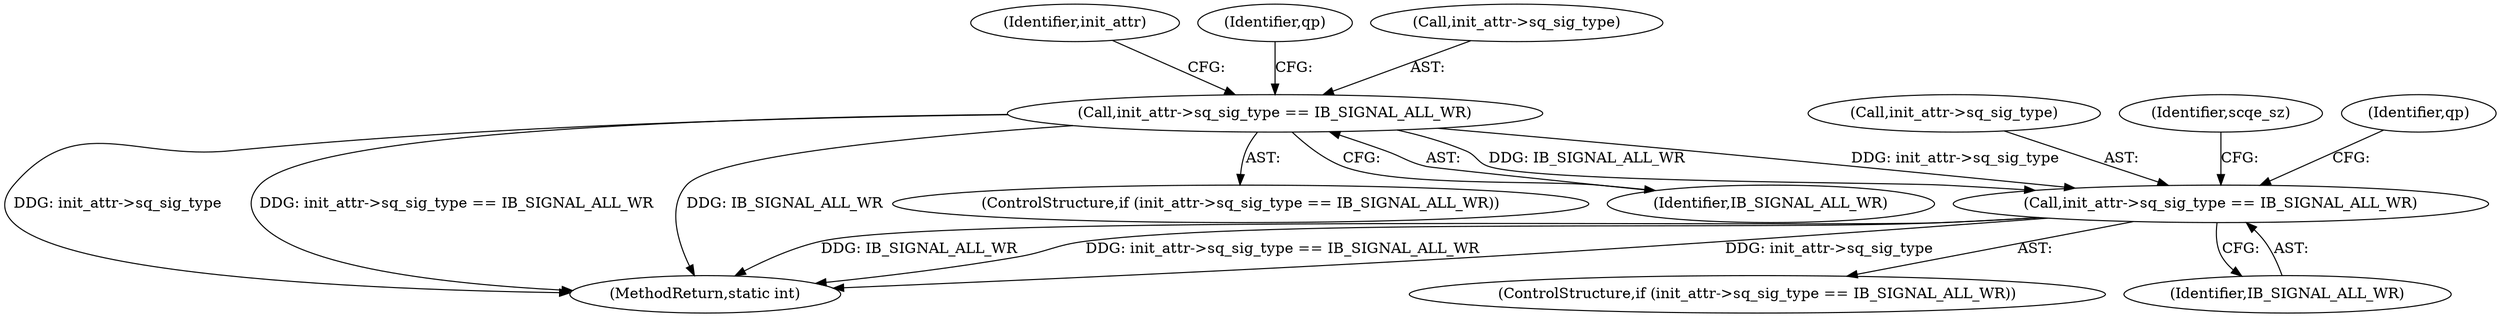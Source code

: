 digraph "0_linux_0625b4ba1a5d4703c7fb01c497bd6c156908af00@pointer" {
"1000895" [label="(Call,init_attr->sq_sig_type == IB_SIGNAL_ALL_WR)"];
"1000350" [label="(Call,init_attr->sq_sig_type == IB_SIGNAL_ALL_WR)"];
"1000896" [label="(Call,init_attr->sq_sig_type)"];
"1000363" [label="(Identifier,init_attr)"];
"1000894" [label="(ControlStructure,if (init_attr->sq_sig_type == IB_SIGNAL_ALL_WR))"];
"1000357" [label="(Identifier,qp)"];
"1000354" [label="(Identifier,IB_SIGNAL_ALL_WR)"];
"1000899" [label="(Identifier,IB_SIGNAL_ALL_WR)"];
"1000903" [label="(Identifier,scqe_sz)"];
"1001428" [label="(MethodReturn,static int)"];
"1000350" [label="(Call,init_attr->sq_sig_type == IB_SIGNAL_ALL_WR)"];
"1000349" [label="(ControlStructure,if (init_attr->sq_sig_type == IB_SIGNAL_ALL_WR))"];
"1000919" [label="(Identifier,qp)"];
"1000895" [label="(Call,init_attr->sq_sig_type == IB_SIGNAL_ALL_WR)"];
"1000351" [label="(Call,init_attr->sq_sig_type)"];
"1000895" -> "1000894"  [label="AST: "];
"1000895" -> "1000899"  [label="CFG: "];
"1000896" -> "1000895"  [label="AST: "];
"1000899" -> "1000895"  [label="AST: "];
"1000903" -> "1000895"  [label="CFG: "];
"1000919" -> "1000895"  [label="CFG: "];
"1000895" -> "1001428"  [label="DDG: IB_SIGNAL_ALL_WR"];
"1000895" -> "1001428"  [label="DDG: init_attr->sq_sig_type == IB_SIGNAL_ALL_WR"];
"1000895" -> "1001428"  [label="DDG: init_attr->sq_sig_type"];
"1000350" -> "1000895"  [label="DDG: init_attr->sq_sig_type"];
"1000350" -> "1000895"  [label="DDG: IB_SIGNAL_ALL_WR"];
"1000350" -> "1000349"  [label="AST: "];
"1000350" -> "1000354"  [label="CFG: "];
"1000351" -> "1000350"  [label="AST: "];
"1000354" -> "1000350"  [label="AST: "];
"1000357" -> "1000350"  [label="CFG: "];
"1000363" -> "1000350"  [label="CFG: "];
"1000350" -> "1001428"  [label="DDG: init_attr->sq_sig_type"];
"1000350" -> "1001428"  [label="DDG: init_attr->sq_sig_type == IB_SIGNAL_ALL_WR"];
"1000350" -> "1001428"  [label="DDG: IB_SIGNAL_ALL_WR"];
}
